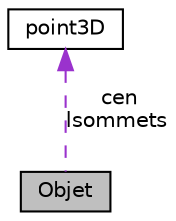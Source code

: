 digraph "Objet"
{
 // LATEX_PDF_SIZE
  edge [fontname="Helvetica",fontsize="10",labelfontname="Helvetica",labelfontsize="10"];
  node [fontname="Helvetica",fontsize="10",shape=record];
  Node1 [label="Objet",height=0.2,width=0.4,color="black", fillcolor="grey75", style="filled", fontcolor="black",tooltip="Classe gérant un objet 3D."];
  Node2 -> Node1 [dir="back",color="darkorchid3",fontsize="10",style="dashed",label=" cen\nlsommets" ,fontname="Helvetica"];
  Node2 [label="point3D",height=0.2,width=0.4,color="black", fillcolor="white", style="filled",URL="$structpoint3D.html",tooltip="une structure pour créer un point en 3 dimensions"];
}
